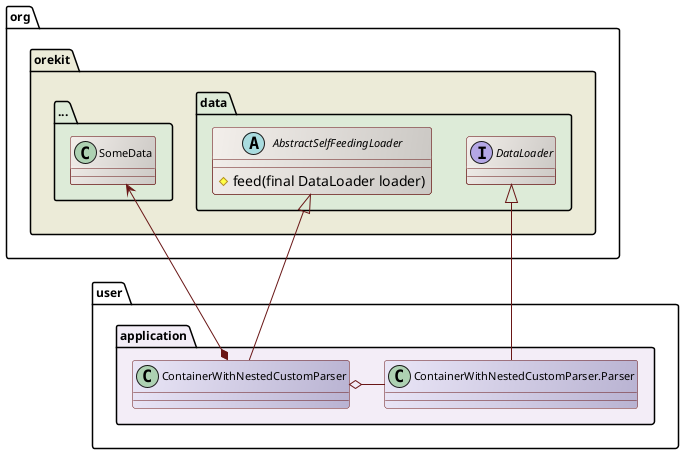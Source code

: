 ' Copyright 2002-2020 CS Group
' Licensed to CS Group (CS) under one or more
' contributor license agreements.  See the NOTICE file distributed with
' this work for additional information regarding copyright ownership.
' CS licenses this file to You under the Apache License, Version 2.0
' (the "License"); you may not use this file except in compliance with
' the License.  You may obtain a copy of the License at
'
'   http://www.apache.org/licenses/LICENSE-2.0
'
' Unless required by applicable law or agreed to in writing, software
' distributed under the License is distributed on an "AS IS" BASIS,
' WITHOUT WARRANTIES OR CONDITIONS OF ANY KIND, either express or implied.
' See the License for the specific language governing permissions and
' limitations under the License.
 
@startuml

  skinparam svek                  true
  skinparam ClassBackgroundColor  #F3EFEB/CCC9C5
  skinparam ClassArrowColor       #691616
  skinparam ClassBorderColor      #691616
  skinparam NoteBackgroundColor   #F3EFEB
  skinparam NoteBorderColor       #691616
  skinparam NoteFontColor         #691616
  skinparam ClassFontSize         11
  skinparam PackageFontSize       12

  package org.orekit #ECEBD8 {

    package data #DDEBD8 {

      interface DataLoader

      abstract class AbstractSelfFeedingLoader {
      	#feed(final DataLoader loader)
      }

    }

    package "..." as dummy #DDEBD8 {
      class SomeData
    }
  }

  package user.application #F3EDF7 {
    class "ContainerWithNestedCustomParser.Parser" as Nested #EAE6F7/B9B3D2
    class ContainerWithNestedCustomParser #EAE6F7/B9B3D2
    AbstractSelfFeedingLoader <|-- ContainerWithNestedCustomParser
    SomeData <--* ContainerWithNestedCustomParser
    ContainerWithNestedCustomParser o-right- Nested
    DataLoader <|-- Nested
  }

@enduml
